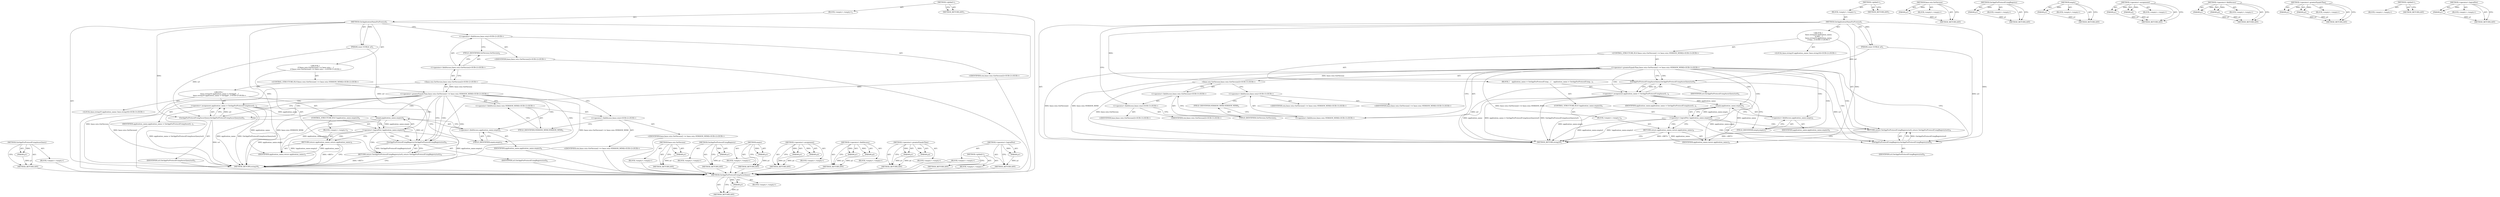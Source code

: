 digraph "&lt;operator&gt;.logicalNot" {
vulnerable_84 [label=<(METHOD,GetAppForProtocolUsingAssocQuery)>];
vulnerable_85 [label=<(PARAM,p1)>];
vulnerable_86 [label=<(BLOCK,&lt;empty&gt;,&lt;empty&gt;)>];
vulnerable_87 [label=<(METHOD_RETURN,ANY)>];
vulnerable_6 [label=<(METHOD,&lt;global&gt;)<SUB>1</SUB>>];
vulnerable_7 [label=<(BLOCK,&lt;empty&gt;,&lt;empty&gt;)<SUB>1</SUB>>];
vulnerable_8 [label=<(METHOD,GetApplicationNameForProtocol)<SUB>1</SUB>>];
vulnerable_9 [label=<(PARAM,const GURL&amp; url)<SUB>1</SUB>>];
vulnerable_10 [label="<(BLOCK,{
  base::string16 application_name;
   if (bas...,{
  base::string16 application_name;
   if (bas...)<SUB>1</SUB>>"];
vulnerable_11 [label="<(LOCAL,base.string16 application_name: base.string16)<SUB>2</SUB>>"];
vulnerable_12 [label="<(CONTROL_STRUCTURE,IF,if (base::win::GetVersion() &gt;= base::win::VERSION_WIN8))<SUB>3</SUB>>"];
vulnerable_13 [label="<(&lt;operator&gt;.greaterEqualsThan,base::win::GetVersion() &gt;= base::win::VERSION_WIN8)<SUB>3</SUB>>"];
vulnerable_14 [label="<(base.win.GetVersion,base::win::GetVersion())<SUB>3</SUB>>"];
vulnerable_15 [label="<(&lt;operator&gt;.fieldAccess,base::win::GetVersion)<SUB>3</SUB>>"];
vulnerable_16 [label="<(&lt;operator&gt;.fieldAccess,base::win)<SUB>3</SUB>>"];
vulnerable_17 [label="<(IDENTIFIER,base,base::win::GetVersion())<SUB>3</SUB>>"];
vulnerable_18 [label="<(IDENTIFIER,win,base::win::GetVersion())<SUB>3</SUB>>"];
vulnerable_19 [label=<(FIELD_IDENTIFIER,GetVersion,GetVersion)<SUB>3</SUB>>];
vulnerable_20 [label="<(&lt;operator&gt;.fieldAccess,base::win::VERSION_WIN8)<SUB>3</SUB>>"];
vulnerable_21 [label="<(&lt;operator&gt;.fieldAccess,base::win)<SUB>3</SUB>>"];
vulnerable_22 [label="<(IDENTIFIER,base,base::win::GetVersion() &gt;= base::win::VERSION_WIN8)<SUB>3</SUB>>"];
vulnerable_23 [label="<(IDENTIFIER,win,base::win::GetVersion() &gt;= base::win::VERSION_WIN8)<SUB>3</SUB>>"];
vulnerable_24 [label=<(FIELD_IDENTIFIER,VERSION_WIN8,VERSION_WIN8)<SUB>3</SUB>>];
vulnerable_25 [label=<(BLOCK,{
    application_name = GetAppForProtocolUsing...,{
    application_name = GetAppForProtocolUsing...)<SUB>3</SUB>>];
vulnerable_26 [label=<(&lt;operator&gt;.assignment,application_name = GetAppForProtocolUsingAssocQ...)<SUB>4</SUB>>];
vulnerable_27 [label=<(IDENTIFIER,application_name,application_name = GetAppForProtocolUsingAssocQ...)<SUB>4</SUB>>];
vulnerable_28 [label=<(GetAppForProtocolUsingAssocQuery,GetAppForProtocolUsingAssocQuery(url))<SUB>4</SUB>>];
vulnerable_29 [label=<(IDENTIFIER,url,GetAppForProtocolUsingAssocQuery(url))<SUB>4</SUB>>];
vulnerable_30 [label=<(CONTROL_STRUCTURE,IF,if (!application_name.empty()))<SUB>5</SUB>>];
vulnerable_31 [label=<(&lt;operator&gt;.logicalNot,!application_name.empty())<SUB>5</SUB>>];
vulnerable_32 [label=<(empty,application_name.empty())<SUB>5</SUB>>];
vulnerable_33 [label=<(&lt;operator&gt;.fieldAccess,application_name.empty)<SUB>5</SUB>>];
vulnerable_34 [label=<(IDENTIFIER,application_name,application_name.empty())<SUB>5</SUB>>];
vulnerable_35 [label=<(FIELD_IDENTIFIER,empty,empty)<SUB>5</SUB>>];
vulnerable_36 [label=<(BLOCK,&lt;empty&gt;,&lt;empty&gt;)<SUB>6</SUB>>];
vulnerable_37 [label=<(RETURN,return application_name;,return application_name;)<SUB>6</SUB>>];
vulnerable_38 [label=<(IDENTIFIER,application_name,return application_name;)<SUB>6</SUB>>];
vulnerable_39 [label=<(RETURN,return GetAppForProtocolUsingRegistry(url);,return GetAppForProtocolUsingRegistry(url);)<SUB>9</SUB>>];
vulnerable_40 [label=<(GetAppForProtocolUsingRegistry,GetAppForProtocolUsingRegistry(url))<SUB>9</SUB>>];
vulnerable_41 [label=<(IDENTIFIER,url,GetAppForProtocolUsingRegistry(url))<SUB>9</SUB>>];
vulnerable_42 [label=<(METHOD_RETURN,string16)<SUB>1</SUB>>];
vulnerable_44 [label=<(METHOD_RETURN,ANY)<SUB>1</SUB>>];
vulnerable_70 [label=<(METHOD,base.win.GetVersion)>];
vulnerable_71 [label=<(PARAM,p1)>];
vulnerable_72 [label=<(BLOCK,&lt;empty&gt;,&lt;empty&gt;)>];
vulnerable_73 [label=<(METHOD_RETURN,ANY)>];
vulnerable_96 [label=<(METHOD,GetAppForProtocolUsingRegistry)>];
vulnerable_97 [label=<(PARAM,p1)>];
vulnerable_98 [label=<(BLOCK,&lt;empty&gt;,&lt;empty&gt;)>];
vulnerable_99 [label=<(METHOD_RETURN,ANY)>];
vulnerable_92 [label=<(METHOD,empty)>];
vulnerable_93 [label=<(PARAM,p1)>];
vulnerable_94 [label=<(BLOCK,&lt;empty&gt;,&lt;empty&gt;)>];
vulnerable_95 [label=<(METHOD_RETURN,ANY)>];
vulnerable_79 [label=<(METHOD,&lt;operator&gt;.assignment)>];
vulnerable_80 [label=<(PARAM,p1)>];
vulnerable_81 [label=<(PARAM,p2)>];
vulnerable_82 [label=<(BLOCK,&lt;empty&gt;,&lt;empty&gt;)>];
vulnerable_83 [label=<(METHOD_RETURN,ANY)>];
vulnerable_74 [label=<(METHOD,&lt;operator&gt;.fieldAccess)>];
vulnerable_75 [label=<(PARAM,p1)>];
vulnerable_76 [label=<(PARAM,p2)>];
vulnerable_77 [label=<(BLOCK,&lt;empty&gt;,&lt;empty&gt;)>];
vulnerable_78 [label=<(METHOD_RETURN,ANY)>];
vulnerable_65 [label=<(METHOD,&lt;operator&gt;.greaterEqualsThan)>];
vulnerable_66 [label=<(PARAM,p1)>];
vulnerable_67 [label=<(PARAM,p2)>];
vulnerable_68 [label=<(BLOCK,&lt;empty&gt;,&lt;empty&gt;)>];
vulnerable_69 [label=<(METHOD_RETURN,ANY)>];
vulnerable_59 [label=<(METHOD,&lt;global&gt;)<SUB>1</SUB>>];
vulnerable_60 [label=<(BLOCK,&lt;empty&gt;,&lt;empty&gt;)>];
vulnerable_61 [label=<(METHOD_RETURN,ANY)>];
vulnerable_88 [label=<(METHOD,&lt;operator&gt;.logicalNot)>];
vulnerable_89 [label=<(PARAM,p1)>];
vulnerable_90 [label=<(BLOCK,&lt;empty&gt;,&lt;empty&gt;)>];
vulnerable_91 [label=<(METHOD_RETURN,ANY)>];
fixed_84 [label=<(METHOD,GetAppForProtocolUsingAssocQuery)>];
fixed_85 [label=<(PARAM,p1)>];
fixed_86 [label=<(BLOCK,&lt;empty&gt;,&lt;empty&gt;)>];
fixed_87 [label=<(METHOD_RETURN,ANY)>];
fixed_6 [label=<(METHOD,&lt;global&gt;)<SUB>1</SUB>>];
fixed_7 [label=<(BLOCK,&lt;empty&gt;,&lt;empty&gt;)<SUB>1</SUB>>];
fixed_8 [label=<(METHOD,GetApplicationNameForProtocol)<SUB>1</SUB>>];
fixed_9 [label=<(PARAM,const GURL&amp; url)<SUB>1</SUB>>];
fixed_10 [label="<(BLOCK,{
   if (base::win::GetVersion() &gt;= base::win::...,{
   if (base::win::GetVersion() &gt;= base::win::...)<SUB>1</SUB>>"];
fixed_11 [label="<(CONTROL_STRUCTURE,IF,if (base::win::GetVersion() &gt;= base::win::VERSION_WIN8))<SUB>2</SUB>>"];
fixed_12 [label="<(&lt;operator&gt;.greaterEqualsThan,base::win::GetVersion() &gt;= base::win::VERSION_WIN8)<SUB>2</SUB>>"];
fixed_13 [label="<(base.win.GetVersion,base::win::GetVersion())<SUB>2</SUB>>"];
fixed_14 [label="<(&lt;operator&gt;.fieldAccess,base::win::GetVersion)<SUB>2</SUB>>"];
fixed_15 [label="<(&lt;operator&gt;.fieldAccess,base::win)<SUB>2</SUB>>"];
fixed_16 [label="<(IDENTIFIER,base,base::win::GetVersion())<SUB>2</SUB>>"];
fixed_17 [label="<(IDENTIFIER,win,base::win::GetVersion())<SUB>2</SUB>>"];
fixed_18 [label=<(FIELD_IDENTIFIER,GetVersion,GetVersion)<SUB>2</SUB>>];
fixed_19 [label="<(&lt;operator&gt;.fieldAccess,base::win::VERSION_WIN8)<SUB>2</SUB>>"];
fixed_20 [label="<(&lt;operator&gt;.fieldAccess,base::win)<SUB>2</SUB>>"];
fixed_21 [label="<(IDENTIFIER,base,base::win::GetVersion() &gt;= base::win::VERSION_WIN8)<SUB>2</SUB>>"];
fixed_22 [label="<(IDENTIFIER,win,base::win::GetVersion() &gt;= base::win::VERSION_WIN8)<SUB>2</SUB>>"];
fixed_23 [label=<(FIELD_IDENTIFIER,VERSION_WIN8,VERSION_WIN8)<SUB>2</SUB>>];
fixed_24 [label="<(BLOCK,{
    base::string16 application_name = GetAppF...,{
    base::string16 application_name = GetAppF...)<SUB>2</SUB>>"];
fixed_25 [label="<(LOCAL,base.string16 application_name: base.string16)<SUB>3</SUB>>"];
fixed_26 [label=<(&lt;operator&gt;.assignment,application_name = GetAppForProtocolUsingAssocQ...)<SUB>3</SUB>>];
fixed_27 [label=<(IDENTIFIER,application_name,application_name = GetAppForProtocolUsingAssocQ...)<SUB>3</SUB>>];
fixed_28 [label=<(GetAppForProtocolUsingAssocQuery,GetAppForProtocolUsingAssocQuery(url))<SUB>3</SUB>>];
fixed_29 [label=<(IDENTIFIER,url,GetAppForProtocolUsingAssocQuery(url))<SUB>3</SUB>>];
fixed_30 [label=<(CONTROL_STRUCTURE,IF,if (!application_name.empty()))<SUB>4</SUB>>];
fixed_31 [label=<(&lt;operator&gt;.logicalNot,!application_name.empty())<SUB>4</SUB>>];
fixed_32 [label=<(empty,application_name.empty())<SUB>4</SUB>>];
fixed_33 [label=<(&lt;operator&gt;.fieldAccess,application_name.empty)<SUB>4</SUB>>];
fixed_34 [label=<(IDENTIFIER,application_name,application_name.empty())<SUB>4</SUB>>];
fixed_35 [label=<(FIELD_IDENTIFIER,empty,empty)<SUB>4</SUB>>];
fixed_36 [label=<(BLOCK,&lt;empty&gt;,&lt;empty&gt;)<SUB>5</SUB>>];
fixed_37 [label=<(RETURN,return application_name;,return application_name;)<SUB>5</SUB>>];
fixed_38 [label=<(IDENTIFIER,application_name,return application_name;)<SUB>5</SUB>>];
fixed_39 [label=<(RETURN,return GetAppForProtocolUsingRegistry(url);,return GetAppForProtocolUsingRegistry(url);)<SUB>8</SUB>>];
fixed_40 [label=<(GetAppForProtocolUsingRegistry,GetAppForProtocolUsingRegistry(url))<SUB>8</SUB>>];
fixed_41 [label=<(IDENTIFIER,url,GetAppForProtocolUsingRegistry(url))<SUB>8</SUB>>];
fixed_42 [label=<(METHOD_RETURN,string16)<SUB>1</SUB>>];
fixed_44 [label=<(METHOD_RETURN,ANY)<SUB>1</SUB>>];
fixed_70 [label=<(METHOD,base.win.GetVersion)>];
fixed_71 [label=<(PARAM,p1)>];
fixed_72 [label=<(BLOCK,&lt;empty&gt;,&lt;empty&gt;)>];
fixed_73 [label=<(METHOD_RETURN,ANY)>];
fixed_96 [label=<(METHOD,GetAppForProtocolUsingRegistry)>];
fixed_97 [label=<(PARAM,p1)>];
fixed_98 [label=<(BLOCK,&lt;empty&gt;,&lt;empty&gt;)>];
fixed_99 [label=<(METHOD_RETURN,ANY)>];
fixed_92 [label=<(METHOD,empty)>];
fixed_93 [label=<(PARAM,p1)>];
fixed_94 [label=<(BLOCK,&lt;empty&gt;,&lt;empty&gt;)>];
fixed_95 [label=<(METHOD_RETURN,ANY)>];
fixed_79 [label=<(METHOD,&lt;operator&gt;.assignment)>];
fixed_80 [label=<(PARAM,p1)>];
fixed_81 [label=<(PARAM,p2)>];
fixed_82 [label=<(BLOCK,&lt;empty&gt;,&lt;empty&gt;)>];
fixed_83 [label=<(METHOD_RETURN,ANY)>];
fixed_74 [label=<(METHOD,&lt;operator&gt;.fieldAccess)>];
fixed_75 [label=<(PARAM,p1)>];
fixed_76 [label=<(PARAM,p2)>];
fixed_77 [label=<(BLOCK,&lt;empty&gt;,&lt;empty&gt;)>];
fixed_78 [label=<(METHOD_RETURN,ANY)>];
fixed_65 [label=<(METHOD,&lt;operator&gt;.greaterEqualsThan)>];
fixed_66 [label=<(PARAM,p1)>];
fixed_67 [label=<(PARAM,p2)>];
fixed_68 [label=<(BLOCK,&lt;empty&gt;,&lt;empty&gt;)>];
fixed_69 [label=<(METHOD_RETURN,ANY)>];
fixed_59 [label=<(METHOD,&lt;global&gt;)<SUB>1</SUB>>];
fixed_60 [label=<(BLOCK,&lt;empty&gt;,&lt;empty&gt;)>];
fixed_61 [label=<(METHOD_RETURN,ANY)>];
fixed_88 [label=<(METHOD,&lt;operator&gt;.logicalNot)>];
fixed_89 [label=<(PARAM,p1)>];
fixed_90 [label=<(BLOCK,&lt;empty&gt;,&lt;empty&gt;)>];
fixed_91 [label=<(METHOD_RETURN,ANY)>];
vulnerable_84 -> vulnerable_85  [key=0, label="AST: "];
vulnerable_84 -> vulnerable_85  [key=1, label="DDG: "];
vulnerable_84 -> vulnerable_86  [key=0, label="AST: "];
vulnerable_84 -> vulnerable_87  [key=0, label="AST: "];
vulnerable_84 -> vulnerable_87  [key=1, label="CFG: "];
vulnerable_85 -> vulnerable_87  [key=0, label="DDG: p1"];
vulnerable_6 -> vulnerable_7  [key=0, label="AST: "];
vulnerable_6 -> vulnerable_44  [key=0, label="AST: "];
vulnerable_6 -> vulnerable_44  [key=1, label="CFG: "];
vulnerable_7 -> vulnerable_8  [key=0, label="AST: "];
vulnerable_8 -> vulnerable_9  [key=0, label="AST: "];
vulnerable_8 -> vulnerable_9  [key=1, label="DDG: "];
vulnerable_8 -> vulnerable_10  [key=0, label="AST: "];
vulnerable_8 -> vulnerable_42  [key=0, label="AST: "];
vulnerable_8 -> vulnerable_16  [key=0, label="CFG: "];
vulnerable_8 -> vulnerable_40  [key=0, label="DDG: "];
vulnerable_8 -> vulnerable_28  [key=0, label="DDG: "];
vulnerable_8 -> vulnerable_38  [key=0, label="DDG: "];
vulnerable_9 -> vulnerable_40  [key=0, label="DDG: url"];
vulnerable_9 -> vulnerable_28  [key=0, label="DDG: url"];
vulnerable_10 -> vulnerable_11  [key=0, label="AST: "];
vulnerable_10 -> vulnerable_12  [key=0, label="AST: "];
vulnerable_10 -> vulnerable_39  [key=0, label="AST: "];
vulnerable_12 -> vulnerable_13  [key=0, label="AST: "];
vulnerable_12 -> vulnerable_25  [key=0, label="AST: "];
vulnerable_13 -> vulnerable_14  [key=0, label="AST: "];
vulnerable_13 -> vulnerable_20  [key=0, label="AST: "];
vulnerable_13 -> vulnerable_28  [key=0, label="CFG: "];
vulnerable_13 -> vulnerable_28  [key=1, label="CDG: "];
vulnerable_13 -> vulnerable_40  [key=0, label="CFG: "];
vulnerable_13 -> vulnerable_40  [key=1, label="CDG: "];
vulnerable_13 -> vulnerable_42  [key=0, label="DDG: base::win::GetVersion()"];
vulnerable_13 -> vulnerable_42  [key=1, label="DDG: base::win::VERSION_WIN8"];
vulnerable_13 -> vulnerable_42  [key=2, label="DDG: base::win::GetVersion() &gt;= base::win::VERSION_WIN8"];
vulnerable_13 -> vulnerable_32  [key=0, label="CDG: "];
vulnerable_13 -> vulnerable_33  [key=0, label="CDG: "];
vulnerable_13 -> vulnerable_26  [key=0, label="CDG: "];
vulnerable_13 -> vulnerable_35  [key=0, label="CDG: "];
vulnerable_13 -> vulnerable_39  [key=0, label="CDG: "];
vulnerable_13 -> vulnerable_31  [key=0, label="CDG: "];
vulnerable_14 -> vulnerable_15  [key=0, label="AST: "];
vulnerable_14 -> vulnerable_21  [key=0, label="CFG: "];
vulnerable_14 -> vulnerable_42  [key=0, label="DDG: base::win::GetVersion"];
vulnerable_14 -> vulnerable_13  [key=0, label="DDG: base::win::GetVersion"];
vulnerable_15 -> vulnerable_16  [key=0, label="AST: "];
vulnerable_15 -> vulnerable_19  [key=0, label="AST: "];
vulnerable_15 -> vulnerable_14  [key=0, label="CFG: "];
vulnerable_16 -> vulnerable_17  [key=0, label="AST: "];
vulnerable_16 -> vulnerable_18  [key=0, label="AST: "];
vulnerable_16 -> vulnerable_19  [key=0, label="CFG: "];
vulnerable_19 -> vulnerable_15  [key=0, label="CFG: "];
vulnerable_20 -> vulnerable_21  [key=0, label="AST: "];
vulnerable_20 -> vulnerable_24  [key=0, label="AST: "];
vulnerable_20 -> vulnerable_13  [key=0, label="CFG: "];
vulnerable_21 -> vulnerable_22  [key=0, label="AST: "];
vulnerable_21 -> vulnerable_23  [key=0, label="AST: "];
vulnerable_21 -> vulnerable_24  [key=0, label="CFG: "];
vulnerable_24 -> vulnerable_20  [key=0, label="CFG: "];
vulnerable_25 -> vulnerable_26  [key=0, label="AST: "];
vulnerable_25 -> vulnerable_30  [key=0, label="AST: "];
vulnerable_26 -> vulnerable_27  [key=0, label="AST: "];
vulnerable_26 -> vulnerable_28  [key=0, label="AST: "];
vulnerable_26 -> vulnerable_35  [key=0, label="CFG: "];
vulnerable_26 -> vulnerable_42  [key=0, label="DDG: application_name"];
vulnerable_26 -> vulnerable_42  [key=1, label="DDG: GetAppForProtocolUsingAssocQuery(url)"];
vulnerable_26 -> vulnerable_42  [key=2, label="DDG: application_name = GetAppForProtocolUsingAssocQuery(url)"];
vulnerable_26 -> vulnerable_32  [key=0, label="DDG: application_name"];
vulnerable_26 -> vulnerable_38  [key=0, label="DDG: application_name"];
vulnerable_28 -> vulnerable_29  [key=0, label="AST: "];
vulnerable_28 -> vulnerable_26  [key=0, label="CFG: "];
vulnerable_28 -> vulnerable_26  [key=1, label="DDG: url"];
vulnerable_28 -> vulnerable_42  [key=0, label="DDG: url"];
vulnerable_28 -> vulnerable_40  [key=0, label="DDG: url"];
vulnerable_30 -> vulnerable_31  [key=0, label="AST: "];
vulnerable_30 -> vulnerable_36  [key=0, label="AST: "];
vulnerable_31 -> vulnerable_32  [key=0, label="AST: "];
vulnerable_31 -> vulnerable_37  [key=0, label="CFG: "];
vulnerable_31 -> vulnerable_37  [key=1, label="CDG: "];
vulnerable_31 -> vulnerable_40  [key=0, label="CFG: "];
vulnerable_31 -> vulnerable_40  [key=1, label="CDG: "];
vulnerable_31 -> vulnerable_42  [key=0, label="DDG: application_name.empty()"];
vulnerable_31 -> vulnerable_42  [key=1, label="DDG: !application_name.empty()"];
vulnerable_31 -> vulnerable_39  [key=0, label="CDG: "];
vulnerable_32 -> vulnerable_33  [key=0, label="AST: "];
vulnerable_32 -> vulnerable_31  [key=0, label="CFG: "];
vulnerable_32 -> vulnerable_31  [key=1, label="DDG: application_name.empty"];
vulnerable_32 -> vulnerable_42  [key=0, label="DDG: application_name.empty"];
vulnerable_32 -> vulnerable_38  [key=0, label="DDG: application_name.empty"];
vulnerable_33 -> vulnerable_34  [key=0, label="AST: "];
vulnerable_33 -> vulnerable_35  [key=0, label="AST: "];
vulnerable_33 -> vulnerable_32  [key=0, label="CFG: "];
vulnerable_35 -> vulnerable_33  [key=0, label="CFG: "];
vulnerable_36 -> vulnerable_37  [key=0, label="AST: "];
vulnerable_37 -> vulnerable_38  [key=0, label="AST: "];
vulnerable_37 -> vulnerable_42  [key=0, label="CFG: "];
vulnerable_37 -> vulnerable_42  [key=1, label="DDG: &lt;RET&gt;"];
vulnerable_38 -> vulnerable_37  [key=0, label="DDG: application_name"];
vulnerable_39 -> vulnerable_40  [key=0, label="AST: "];
vulnerable_39 -> vulnerable_42  [key=0, label="CFG: "];
vulnerable_39 -> vulnerable_42  [key=1, label="DDG: &lt;RET&gt;"];
vulnerable_40 -> vulnerable_41  [key=0, label="AST: "];
vulnerable_40 -> vulnerable_39  [key=0, label="CFG: "];
vulnerable_40 -> vulnerable_39  [key=1, label="DDG: GetAppForProtocolUsingRegistry(url)"];
vulnerable_70 -> vulnerable_71  [key=0, label="AST: "];
vulnerable_70 -> vulnerable_71  [key=1, label="DDG: "];
vulnerable_70 -> vulnerable_72  [key=0, label="AST: "];
vulnerable_70 -> vulnerable_73  [key=0, label="AST: "];
vulnerable_70 -> vulnerable_73  [key=1, label="CFG: "];
vulnerable_71 -> vulnerable_73  [key=0, label="DDG: p1"];
vulnerable_96 -> vulnerable_97  [key=0, label="AST: "];
vulnerable_96 -> vulnerable_97  [key=1, label="DDG: "];
vulnerable_96 -> vulnerable_98  [key=0, label="AST: "];
vulnerable_96 -> vulnerable_99  [key=0, label="AST: "];
vulnerable_96 -> vulnerable_99  [key=1, label="CFG: "];
vulnerable_97 -> vulnerable_99  [key=0, label="DDG: p1"];
vulnerable_92 -> vulnerable_93  [key=0, label="AST: "];
vulnerable_92 -> vulnerable_93  [key=1, label="DDG: "];
vulnerable_92 -> vulnerable_94  [key=0, label="AST: "];
vulnerable_92 -> vulnerable_95  [key=0, label="AST: "];
vulnerable_92 -> vulnerable_95  [key=1, label="CFG: "];
vulnerable_93 -> vulnerable_95  [key=0, label="DDG: p1"];
vulnerable_79 -> vulnerable_80  [key=0, label="AST: "];
vulnerable_79 -> vulnerable_80  [key=1, label="DDG: "];
vulnerable_79 -> vulnerable_82  [key=0, label="AST: "];
vulnerable_79 -> vulnerable_81  [key=0, label="AST: "];
vulnerable_79 -> vulnerable_81  [key=1, label="DDG: "];
vulnerable_79 -> vulnerable_83  [key=0, label="AST: "];
vulnerable_79 -> vulnerable_83  [key=1, label="CFG: "];
vulnerable_80 -> vulnerable_83  [key=0, label="DDG: p1"];
vulnerable_81 -> vulnerable_83  [key=0, label="DDG: p2"];
vulnerable_74 -> vulnerable_75  [key=0, label="AST: "];
vulnerable_74 -> vulnerable_75  [key=1, label="DDG: "];
vulnerable_74 -> vulnerable_77  [key=0, label="AST: "];
vulnerable_74 -> vulnerable_76  [key=0, label="AST: "];
vulnerable_74 -> vulnerable_76  [key=1, label="DDG: "];
vulnerable_74 -> vulnerable_78  [key=0, label="AST: "];
vulnerable_74 -> vulnerable_78  [key=1, label="CFG: "];
vulnerable_75 -> vulnerable_78  [key=0, label="DDG: p1"];
vulnerable_76 -> vulnerable_78  [key=0, label="DDG: p2"];
vulnerable_65 -> vulnerable_66  [key=0, label="AST: "];
vulnerable_65 -> vulnerable_66  [key=1, label="DDG: "];
vulnerable_65 -> vulnerable_68  [key=0, label="AST: "];
vulnerable_65 -> vulnerable_67  [key=0, label="AST: "];
vulnerable_65 -> vulnerable_67  [key=1, label="DDG: "];
vulnerable_65 -> vulnerable_69  [key=0, label="AST: "];
vulnerable_65 -> vulnerable_69  [key=1, label="CFG: "];
vulnerable_66 -> vulnerable_69  [key=0, label="DDG: p1"];
vulnerable_67 -> vulnerable_69  [key=0, label="DDG: p2"];
vulnerable_59 -> vulnerable_60  [key=0, label="AST: "];
vulnerable_59 -> vulnerable_61  [key=0, label="AST: "];
vulnerable_59 -> vulnerable_61  [key=1, label="CFG: "];
vulnerable_88 -> vulnerable_89  [key=0, label="AST: "];
vulnerable_88 -> vulnerable_89  [key=1, label="DDG: "];
vulnerable_88 -> vulnerable_90  [key=0, label="AST: "];
vulnerable_88 -> vulnerable_91  [key=0, label="AST: "];
vulnerable_88 -> vulnerable_91  [key=1, label="CFG: "];
vulnerable_89 -> vulnerable_91  [key=0, label="DDG: p1"];
fixed_84 -> fixed_85  [key=0, label="AST: "];
fixed_84 -> fixed_85  [key=1, label="DDG: "];
fixed_84 -> fixed_86  [key=0, label="AST: "];
fixed_84 -> fixed_87  [key=0, label="AST: "];
fixed_84 -> fixed_87  [key=1, label="CFG: "];
fixed_85 -> fixed_87  [key=0, label="DDG: p1"];
fixed_86 -> vulnerable_84  [key=0];
fixed_87 -> vulnerable_84  [key=0];
fixed_6 -> fixed_7  [key=0, label="AST: "];
fixed_6 -> fixed_44  [key=0, label="AST: "];
fixed_6 -> fixed_44  [key=1, label="CFG: "];
fixed_7 -> fixed_8  [key=0, label="AST: "];
fixed_8 -> fixed_9  [key=0, label="AST: "];
fixed_8 -> fixed_9  [key=1, label="DDG: "];
fixed_8 -> fixed_10  [key=0, label="AST: "];
fixed_8 -> fixed_42  [key=0, label="AST: "];
fixed_8 -> fixed_15  [key=0, label="CFG: "];
fixed_8 -> fixed_40  [key=0, label="DDG: "];
fixed_8 -> fixed_28  [key=0, label="DDG: "];
fixed_8 -> fixed_38  [key=0, label="DDG: "];
fixed_9 -> fixed_40  [key=0, label="DDG: url"];
fixed_9 -> fixed_28  [key=0, label="DDG: url"];
fixed_10 -> fixed_11  [key=0, label="AST: "];
fixed_10 -> fixed_39  [key=0, label="AST: "];
fixed_11 -> fixed_12  [key=0, label="AST: "];
fixed_11 -> fixed_24  [key=0, label="AST: "];
fixed_12 -> fixed_13  [key=0, label="AST: "];
fixed_12 -> fixed_19  [key=0, label="AST: "];
fixed_12 -> fixed_28  [key=0, label="CFG: "];
fixed_12 -> fixed_28  [key=1, label="CDG: "];
fixed_12 -> fixed_40  [key=0, label="CFG: "];
fixed_12 -> fixed_40  [key=1, label="CDG: "];
fixed_12 -> fixed_42  [key=0, label="DDG: base::win::GetVersion()"];
fixed_12 -> fixed_42  [key=1, label="DDG: base::win::VERSION_WIN8"];
fixed_12 -> fixed_42  [key=2, label="DDG: base::win::GetVersion() &gt;= base::win::VERSION_WIN8"];
fixed_12 -> fixed_32  [key=0, label="CDG: "];
fixed_12 -> fixed_33  [key=0, label="CDG: "];
fixed_12 -> fixed_26  [key=0, label="CDG: "];
fixed_12 -> fixed_35  [key=0, label="CDG: "];
fixed_12 -> fixed_39  [key=0, label="CDG: "];
fixed_12 -> fixed_31  [key=0, label="CDG: "];
fixed_13 -> fixed_14  [key=0, label="AST: "];
fixed_13 -> fixed_20  [key=0, label="CFG: "];
fixed_13 -> fixed_42  [key=0, label="DDG: base::win::GetVersion"];
fixed_13 -> fixed_12  [key=0, label="DDG: base::win::GetVersion"];
fixed_14 -> fixed_15  [key=0, label="AST: "];
fixed_14 -> fixed_18  [key=0, label="AST: "];
fixed_14 -> fixed_13  [key=0, label="CFG: "];
fixed_15 -> fixed_16  [key=0, label="AST: "];
fixed_15 -> fixed_17  [key=0, label="AST: "];
fixed_15 -> fixed_18  [key=0, label="CFG: "];
fixed_16 -> vulnerable_84  [key=0];
fixed_17 -> vulnerable_84  [key=0];
fixed_18 -> fixed_14  [key=0, label="CFG: "];
fixed_19 -> fixed_20  [key=0, label="AST: "];
fixed_19 -> fixed_23  [key=0, label="AST: "];
fixed_19 -> fixed_12  [key=0, label="CFG: "];
fixed_20 -> fixed_21  [key=0, label="AST: "];
fixed_20 -> fixed_22  [key=0, label="AST: "];
fixed_20 -> fixed_23  [key=0, label="CFG: "];
fixed_21 -> vulnerable_84  [key=0];
fixed_22 -> vulnerable_84  [key=0];
fixed_23 -> fixed_19  [key=0, label="CFG: "];
fixed_24 -> fixed_25  [key=0, label="AST: "];
fixed_24 -> fixed_26  [key=0, label="AST: "];
fixed_24 -> fixed_30  [key=0, label="AST: "];
fixed_25 -> vulnerable_84  [key=0];
fixed_26 -> fixed_27  [key=0, label="AST: "];
fixed_26 -> fixed_28  [key=0, label="AST: "];
fixed_26 -> fixed_35  [key=0, label="CFG: "];
fixed_26 -> fixed_42  [key=0, label="DDG: application_name"];
fixed_26 -> fixed_42  [key=1, label="DDG: GetAppForProtocolUsingAssocQuery(url)"];
fixed_26 -> fixed_42  [key=2, label="DDG: application_name = GetAppForProtocolUsingAssocQuery(url)"];
fixed_26 -> fixed_32  [key=0, label="DDG: application_name"];
fixed_26 -> fixed_38  [key=0, label="DDG: application_name"];
fixed_27 -> vulnerable_84  [key=0];
fixed_28 -> fixed_29  [key=0, label="AST: "];
fixed_28 -> fixed_26  [key=0, label="CFG: "];
fixed_28 -> fixed_26  [key=1, label="DDG: url"];
fixed_28 -> fixed_42  [key=0, label="DDG: url"];
fixed_28 -> fixed_40  [key=0, label="DDG: url"];
fixed_29 -> vulnerable_84  [key=0];
fixed_30 -> fixed_31  [key=0, label="AST: "];
fixed_30 -> fixed_36  [key=0, label="AST: "];
fixed_31 -> fixed_32  [key=0, label="AST: "];
fixed_31 -> fixed_37  [key=0, label="CFG: "];
fixed_31 -> fixed_37  [key=1, label="CDG: "];
fixed_31 -> fixed_40  [key=0, label="CFG: "];
fixed_31 -> fixed_40  [key=1, label="CDG: "];
fixed_31 -> fixed_42  [key=0, label="DDG: application_name.empty()"];
fixed_31 -> fixed_42  [key=1, label="DDG: !application_name.empty()"];
fixed_31 -> fixed_39  [key=0, label="CDG: "];
fixed_32 -> fixed_33  [key=0, label="AST: "];
fixed_32 -> fixed_31  [key=0, label="CFG: "];
fixed_32 -> fixed_31  [key=1, label="DDG: application_name.empty"];
fixed_32 -> fixed_42  [key=0, label="DDG: application_name.empty"];
fixed_32 -> fixed_38  [key=0, label="DDG: application_name.empty"];
fixed_33 -> fixed_34  [key=0, label="AST: "];
fixed_33 -> fixed_35  [key=0, label="AST: "];
fixed_33 -> fixed_32  [key=0, label="CFG: "];
fixed_34 -> vulnerable_84  [key=0];
fixed_35 -> fixed_33  [key=0, label="CFG: "];
fixed_36 -> fixed_37  [key=0, label="AST: "];
fixed_37 -> fixed_38  [key=0, label="AST: "];
fixed_37 -> fixed_42  [key=0, label="CFG: "];
fixed_37 -> fixed_42  [key=1, label="DDG: &lt;RET&gt;"];
fixed_38 -> fixed_37  [key=0, label="DDG: application_name"];
fixed_39 -> fixed_40  [key=0, label="AST: "];
fixed_39 -> fixed_42  [key=0, label="CFG: "];
fixed_39 -> fixed_42  [key=1, label="DDG: &lt;RET&gt;"];
fixed_40 -> fixed_41  [key=0, label="AST: "];
fixed_40 -> fixed_39  [key=0, label="CFG: "];
fixed_40 -> fixed_39  [key=1, label="DDG: GetAppForProtocolUsingRegistry(url)"];
fixed_41 -> vulnerable_84  [key=0];
fixed_42 -> vulnerable_84  [key=0];
fixed_44 -> vulnerable_84  [key=0];
fixed_70 -> fixed_71  [key=0, label="AST: "];
fixed_70 -> fixed_71  [key=1, label="DDG: "];
fixed_70 -> fixed_72  [key=0, label="AST: "];
fixed_70 -> fixed_73  [key=0, label="AST: "];
fixed_70 -> fixed_73  [key=1, label="CFG: "];
fixed_71 -> fixed_73  [key=0, label="DDG: p1"];
fixed_72 -> vulnerable_84  [key=0];
fixed_73 -> vulnerable_84  [key=0];
fixed_96 -> fixed_97  [key=0, label="AST: "];
fixed_96 -> fixed_97  [key=1, label="DDG: "];
fixed_96 -> fixed_98  [key=0, label="AST: "];
fixed_96 -> fixed_99  [key=0, label="AST: "];
fixed_96 -> fixed_99  [key=1, label="CFG: "];
fixed_97 -> fixed_99  [key=0, label="DDG: p1"];
fixed_98 -> vulnerable_84  [key=0];
fixed_99 -> vulnerable_84  [key=0];
fixed_92 -> fixed_93  [key=0, label="AST: "];
fixed_92 -> fixed_93  [key=1, label="DDG: "];
fixed_92 -> fixed_94  [key=0, label="AST: "];
fixed_92 -> fixed_95  [key=0, label="AST: "];
fixed_92 -> fixed_95  [key=1, label="CFG: "];
fixed_93 -> fixed_95  [key=0, label="DDG: p1"];
fixed_94 -> vulnerable_84  [key=0];
fixed_95 -> vulnerable_84  [key=0];
fixed_79 -> fixed_80  [key=0, label="AST: "];
fixed_79 -> fixed_80  [key=1, label="DDG: "];
fixed_79 -> fixed_82  [key=0, label="AST: "];
fixed_79 -> fixed_81  [key=0, label="AST: "];
fixed_79 -> fixed_81  [key=1, label="DDG: "];
fixed_79 -> fixed_83  [key=0, label="AST: "];
fixed_79 -> fixed_83  [key=1, label="CFG: "];
fixed_80 -> fixed_83  [key=0, label="DDG: p1"];
fixed_81 -> fixed_83  [key=0, label="DDG: p2"];
fixed_82 -> vulnerable_84  [key=0];
fixed_83 -> vulnerable_84  [key=0];
fixed_74 -> fixed_75  [key=0, label="AST: "];
fixed_74 -> fixed_75  [key=1, label="DDG: "];
fixed_74 -> fixed_77  [key=0, label="AST: "];
fixed_74 -> fixed_76  [key=0, label="AST: "];
fixed_74 -> fixed_76  [key=1, label="DDG: "];
fixed_74 -> fixed_78  [key=0, label="AST: "];
fixed_74 -> fixed_78  [key=1, label="CFG: "];
fixed_75 -> fixed_78  [key=0, label="DDG: p1"];
fixed_76 -> fixed_78  [key=0, label="DDG: p2"];
fixed_77 -> vulnerable_84  [key=0];
fixed_78 -> vulnerable_84  [key=0];
fixed_65 -> fixed_66  [key=0, label="AST: "];
fixed_65 -> fixed_66  [key=1, label="DDG: "];
fixed_65 -> fixed_68  [key=0, label="AST: "];
fixed_65 -> fixed_67  [key=0, label="AST: "];
fixed_65 -> fixed_67  [key=1, label="DDG: "];
fixed_65 -> fixed_69  [key=0, label="AST: "];
fixed_65 -> fixed_69  [key=1, label="CFG: "];
fixed_66 -> fixed_69  [key=0, label="DDG: p1"];
fixed_67 -> fixed_69  [key=0, label="DDG: p2"];
fixed_68 -> vulnerable_84  [key=0];
fixed_69 -> vulnerable_84  [key=0];
fixed_59 -> fixed_60  [key=0, label="AST: "];
fixed_59 -> fixed_61  [key=0, label="AST: "];
fixed_59 -> fixed_61  [key=1, label="CFG: "];
fixed_60 -> vulnerable_84  [key=0];
fixed_61 -> vulnerable_84  [key=0];
fixed_88 -> fixed_89  [key=0, label="AST: "];
fixed_88 -> fixed_89  [key=1, label="DDG: "];
fixed_88 -> fixed_90  [key=0, label="AST: "];
fixed_88 -> fixed_91  [key=0, label="AST: "];
fixed_88 -> fixed_91  [key=1, label="CFG: "];
fixed_89 -> fixed_91  [key=0, label="DDG: p1"];
fixed_90 -> vulnerable_84  [key=0];
fixed_91 -> vulnerable_84  [key=0];
}

